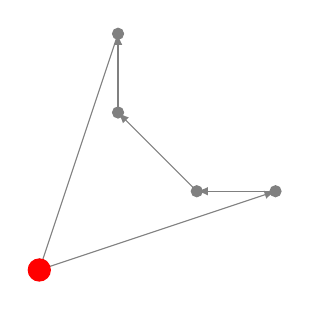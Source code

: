 \draw [gray, -latex] (0, 0) -- (3, 1);
\filldraw [gray] (0, 0) circle (2pt);
\draw [gray, -latex] (3, 1) --(2, 1);
\filldraw [gray] (3, 1) circle (2pt);
\draw [gray, -latex] (2, 1) --(1, 2);
\filldraw [gray] (2, 1) circle (2pt);
\draw [gray, -latex] (1, 2) --(1, 3);
\filldraw [gray] (1, 2) circle (2pt);
\draw [gray, -latex] (1, 3) --(0, 0);
\filldraw (1, 3) [gray] circle (2pt);
\filldraw [red] (0, 0) circle (4pt);